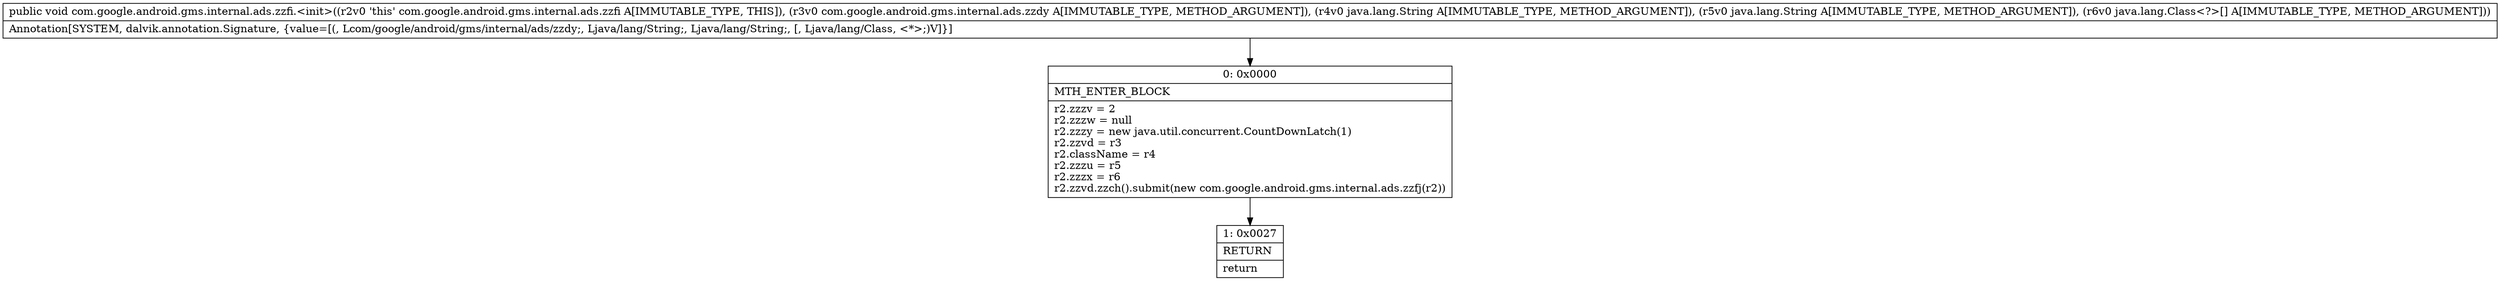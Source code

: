 digraph "CFG forcom.google.android.gms.internal.ads.zzfi.\<init\>(Lcom\/google\/android\/gms\/internal\/ads\/zzdy;Ljava\/lang\/String;Ljava\/lang\/String;[Ljava\/lang\/Class;)V" {
Node_0 [shape=record,label="{0\:\ 0x0000|MTH_ENTER_BLOCK\l|r2.zzzv = 2\lr2.zzzw = null\lr2.zzzy = new java.util.concurrent.CountDownLatch(1)\lr2.zzvd = r3\lr2.className = r4\lr2.zzzu = r5\lr2.zzzx = r6\lr2.zzvd.zzch().submit(new com.google.android.gms.internal.ads.zzfj(r2))\l}"];
Node_1 [shape=record,label="{1\:\ 0x0027|RETURN\l|return\l}"];
MethodNode[shape=record,label="{public void com.google.android.gms.internal.ads.zzfi.\<init\>((r2v0 'this' com.google.android.gms.internal.ads.zzfi A[IMMUTABLE_TYPE, THIS]), (r3v0 com.google.android.gms.internal.ads.zzdy A[IMMUTABLE_TYPE, METHOD_ARGUMENT]), (r4v0 java.lang.String A[IMMUTABLE_TYPE, METHOD_ARGUMENT]), (r5v0 java.lang.String A[IMMUTABLE_TYPE, METHOD_ARGUMENT]), (r6v0 java.lang.Class\<?\>[] A[IMMUTABLE_TYPE, METHOD_ARGUMENT]))  | Annotation[SYSTEM, dalvik.annotation.Signature, \{value=[(, Lcom\/google\/android\/gms\/internal\/ads\/zzdy;, Ljava\/lang\/String;, Ljava\/lang\/String;, [, Ljava\/lang\/Class, \<*\>;)V]\}]\l}"];
MethodNode -> Node_0;
Node_0 -> Node_1;
}

